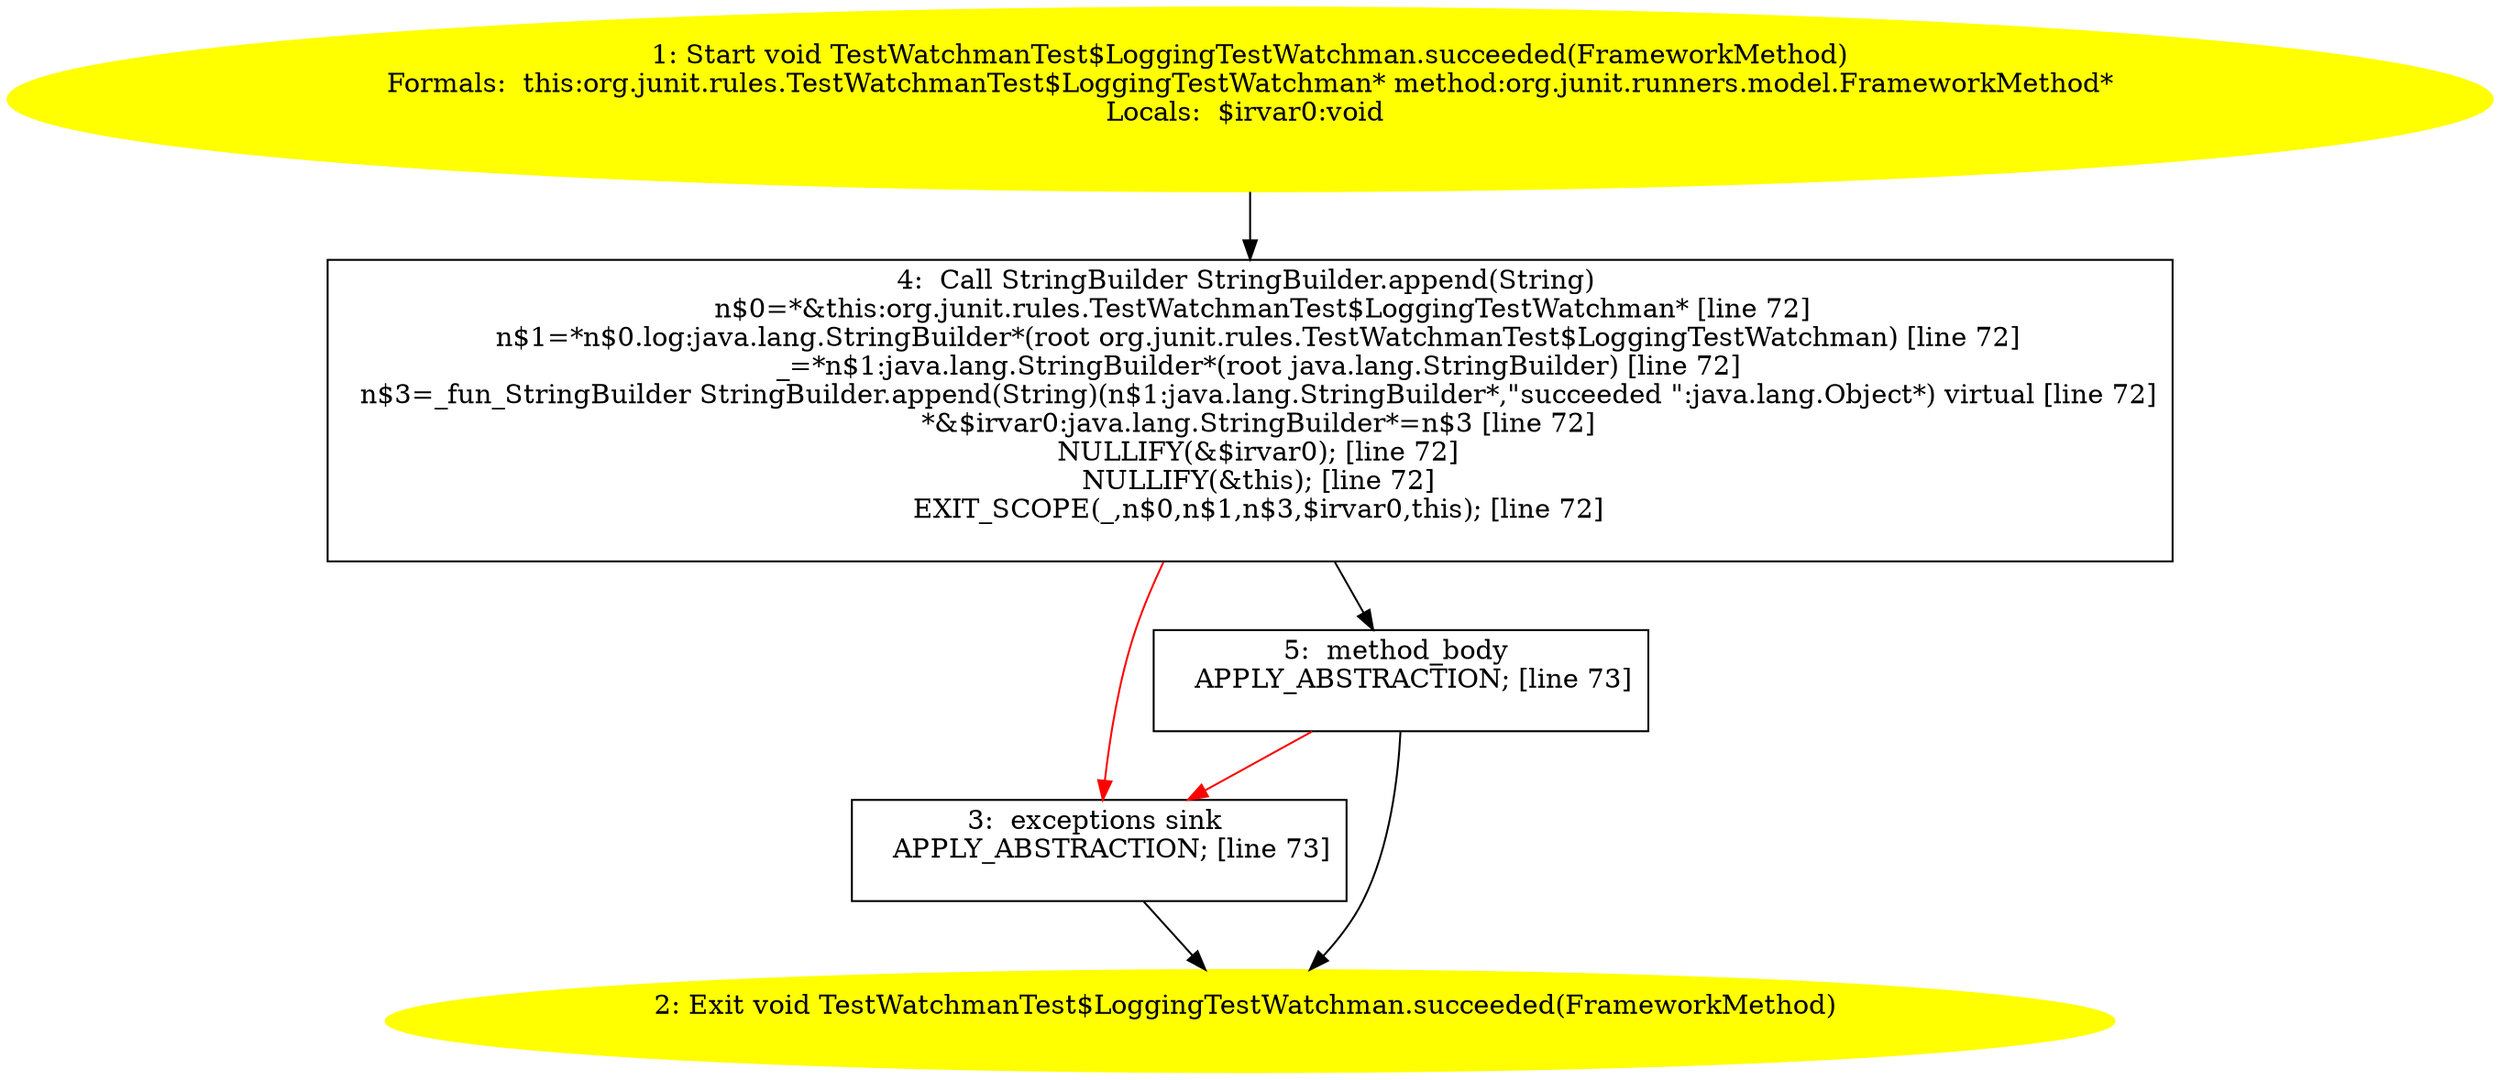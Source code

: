 /* @generated */
digraph cfg {
"org.junit.rules.TestWatchmanTest$LoggingTestWatchman.succeeded(org.junit.runners.model.FrameworkMeth.f4b3003412ca1ac8ff6e08fdf28500fd_1" [label="1: Start void TestWatchmanTest$LoggingTestWatchman.succeeded(FrameworkMethod)\nFormals:  this:org.junit.rules.TestWatchmanTest$LoggingTestWatchman* method:org.junit.runners.model.FrameworkMethod*\nLocals:  $irvar0:void \n  " color=yellow style=filled]
	

	 "org.junit.rules.TestWatchmanTest$LoggingTestWatchman.succeeded(org.junit.runners.model.FrameworkMeth.f4b3003412ca1ac8ff6e08fdf28500fd_1" -> "org.junit.rules.TestWatchmanTest$LoggingTestWatchman.succeeded(org.junit.runners.model.FrameworkMeth.f4b3003412ca1ac8ff6e08fdf28500fd_4" ;
"org.junit.rules.TestWatchmanTest$LoggingTestWatchman.succeeded(org.junit.runners.model.FrameworkMeth.f4b3003412ca1ac8ff6e08fdf28500fd_2" [label="2: Exit void TestWatchmanTest$LoggingTestWatchman.succeeded(FrameworkMethod) \n  " color=yellow style=filled]
	

"org.junit.rules.TestWatchmanTest$LoggingTestWatchman.succeeded(org.junit.runners.model.FrameworkMeth.f4b3003412ca1ac8ff6e08fdf28500fd_3" [label="3:  exceptions sink \n   APPLY_ABSTRACTION; [line 73]\n " shape="box"]
	

	 "org.junit.rules.TestWatchmanTest$LoggingTestWatchman.succeeded(org.junit.runners.model.FrameworkMeth.f4b3003412ca1ac8ff6e08fdf28500fd_3" -> "org.junit.rules.TestWatchmanTest$LoggingTestWatchman.succeeded(org.junit.runners.model.FrameworkMeth.f4b3003412ca1ac8ff6e08fdf28500fd_2" ;
"org.junit.rules.TestWatchmanTest$LoggingTestWatchman.succeeded(org.junit.runners.model.FrameworkMeth.f4b3003412ca1ac8ff6e08fdf28500fd_4" [label="4:  Call StringBuilder StringBuilder.append(String) \n   n$0=*&this:org.junit.rules.TestWatchmanTest$LoggingTestWatchman* [line 72]\n  n$1=*n$0.log:java.lang.StringBuilder*(root org.junit.rules.TestWatchmanTest$LoggingTestWatchman) [line 72]\n  _=*n$1:java.lang.StringBuilder*(root java.lang.StringBuilder) [line 72]\n  n$3=_fun_StringBuilder StringBuilder.append(String)(n$1:java.lang.StringBuilder*,\"succeeded \":java.lang.Object*) virtual [line 72]\n  *&$irvar0:java.lang.StringBuilder*=n$3 [line 72]\n  NULLIFY(&$irvar0); [line 72]\n  NULLIFY(&this); [line 72]\n  EXIT_SCOPE(_,n$0,n$1,n$3,$irvar0,this); [line 72]\n " shape="box"]
	

	 "org.junit.rules.TestWatchmanTest$LoggingTestWatchman.succeeded(org.junit.runners.model.FrameworkMeth.f4b3003412ca1ac8ff6e08fdf28500fd_4" -> "org.junit.rules.TestWatchmanTest$LoggingTestWatchman.succeeded(org.junit.runners.model.FrameworkMeth.f4b3003412ca1ac8ff6e08fdf28500fd_5" ;
	 "org.junit.rules.TestWatchmanTest$LoggingTestWatchman.succeeded(org.junit.runners.model.FrameworkMeth.f4b3003412ca1ac8ff6e08fdf28500fd_4" -> "org.junit.rules.TestWatchmanTest$LoggingTestWatchman.succeeded(org.junit.runners.model.FrameworkMeth.f4b3003412ca1ac8ff6e08fdf28500fd_3" [color="red" ];
"org.junit.rules.TestWatchmanTest$LoggingTestWatchman.succeeded(org.junit.runners.model.FrameworkMeth.f4b3003412ca1ac8ff6e08fdf28500fd_5" [label="5:  method_body \n   APPLY_ABSTRACTION; [line 73]\n " shape="box"]
	

	 "org.junit.rules.TestWatchmanTest$LoggingTestWatchman.succeeded(org.junit.runners.model.FrameworkMeth.f4b3003412ca1ac8ff6e08fdf28500fd_5" -> "org.junit.rules.TestWatchmanTest$LoggingTestWatchman.succeeded(org.junit.runners.model.FrameworkMeth.f4b3003412ca1ac8ff6e08fdf28500fd_2" ;
	 "org.junit.rules.TestWatchmanTest$LoggingTestWatchman.succeeded(org.junit.runners.model.FrameworkMeth.f4b3003412ca1ac8ff6e08fdf28500fd_5" -> "org.junit.rules.TestWatchmanTest$LoggingTestWatchman.succeeded(org.junit.runners.model.FrameworkMeth.f4b3003412ca1ac8ff6e08fdf28500fd_3" [color="red" ];
}
